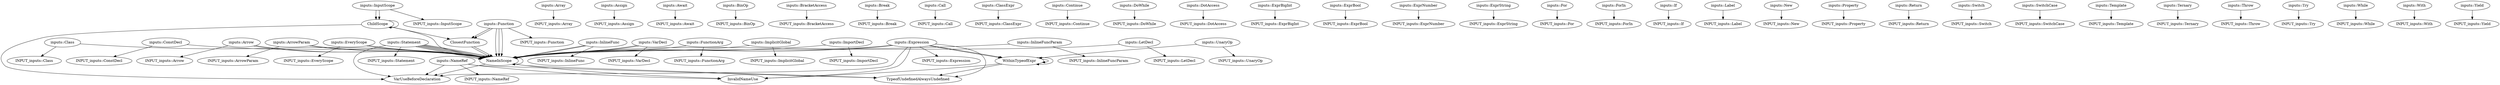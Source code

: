 digraph {
    0 [label=ChildScope];
    1 [label=ClosestFunction];
    2 [label="INPUT_inputs::Array"];
    3 [label="INPUT_inputs::Arrow"];
    4 [label="INPUT_inputs::ArrowParam"];
    5 [label="INPUT_inputs::Assign"];
    6 [label="INPUT_inputs::Await"];
    7 [label="INPUT_inputs::BinOp"];
    8 [label="INPUT_inputs::BracketAccess"];
    9 [label="INPUT_inputs::Break"];
    10 [label="INPUT_inputs::Call"];
    11 [label="INPUT_inputs::Class"];
    12 [label="INPUT_inputs::ClassExpr"];
    13 [label="INPUT_inputs::ConstDecl"];
    14 [label="INPUT_inputs::Continue"];
    15 [label="INPUT_inputs::DoWhile"];
    16 [label="INPUT_inputs::DotAccess"];
    17 [label="INPUT_inputs::EveryScope"];
    18 [label="INPUT_inputs::ExprBigInt"];
    19 [label="INPUT_inputs::ExprBool"];
    20 [label="INPUT_inputs::ExprNumber"];
    21 [label="INPUT_inputs::ExprString"];
    22 [label="INPUT_inputs::Expression"];
    23 [label="INPUT_inputs::For"];
    24 [label="INPUT_inputs::ForIn"];
    25 [label="INPUT_inputs::Function"];
    26 [label="INPUT_inputs::FunctionArg"];
    27 [label="INPUT_inputs::If"];
    28 [label="INPUT_inputs::ImplicitGlobal"];
    29 [label="INPUT_inputs::ImportDecl"];
    30 [label="INPUT_inputs::InlineFunc"];
    31 [label="INPUT_inputs::InlineFuncParam"];
    32 [label="INPUT_inputs::InputScope"];
    33 [label="INPUT_inputs::Label"];
    34 [label="INPUT_inputs::LetDecl"];
    35 [label="INPUT_inputs::NameRef"];
    36 [label="INPUT_inputs::New"];
    37 [label="INPUT_inputs::Property"];
    38 [label="INPUT_inputs::Return"];
    39 [label="INPUT_inputs::Statement"];
    40 [label="INPUT_inputs::Switch"];
    41 [label="INPUT_inputs::SwitchCase"];
    42 [label="INPUT_inputs::Template"];
    43 [label="INPUT_inputs::Ternary"];
    44 [label="INPUT_inputs::Throw"];
    45 [label="INPUT_inputs::Try"];
    46 [label="INPUT_inputs::UnaryOp"];
    47 [label="INPUT_inputs::VarDecl"];
    48 [label="INPUT_inputs::While"];
    49 [label="INPUT_inputs::With"];
    50 [label="INPUT_inputs::Yield"];
    51 [label=InvalidNameUse];
    52 [label=NameInScope];
    53 [label=TypeofUndefinedAlwaysUndefined];
    54 [label=VarUseBeforeDeclaration];
    55 [label=WithinTypeofExpr];
    56 [label="inputs::Array"];
    57 [label="inputs::Arrow"];
    58 [label="inputs::ArrowParam"];
    59 [label="inputs::Assign"];
    60 [label="inputs::Await"];
    61 [label="inputs::BinOp"];
    62 [label="inputs::BracketAccess"];
    63 [label="inputs::Break"];
    64 [label="inputs::Call"];
    65 [label="inputs::Class"];
    66 [label="inputs::ClassExpr"];
    67 [label="inputs::ConstDecl"];
    68 [label="inputs::Continue"];
    69 [label="inputs::DoWhile"];
    70 [label="inputs::DotAccess"];
    71 [label="inputs::EveryScope"];
    72 [label="inputs::ExprBigInt"];
    73 [label="inputs::ExprBool"];
    74 [label="inputs::ExprNumber"];
    75 [label="inputs::ExprString"];
    76 [label="inputs::Expression"];
    77 [label="inputs::For"];
    78 [label="inputs::ForIn"];
    79 [label="inputs::Function"];
    80 [label="inputs::FunctionArg"];
    81 [label="inputs::If"];
    82 [label="inputs::ImplicitGlobal"];
    83 [label="inputs::ImportDecl"];
    84 [label="inputs::InlineFunc"];
    85 [label="inputs::InlineFuncParam"];
    86 [label="inputs::InputScope"];
    87 [label="inputs::Label"];
    88 [label="inputs::LetDecl"];
    89 [label="inputs::NameRef"];
    90 [label="inputs::New"];
    91 [label="inputs::Property"];
    92 [label="inputs::Return"];
    93 [label="inputs::Statement"];
    94 [label="inputs::Switch"];
    95 [label="inputs::SwitchCase"];
    96 [label="inputs::Template"];
    97 [label="inputs::Ternary"];
    98 [label="inputs::Throw"];
    99 [label="inputs::Try"];
    100 [label="inputs::UnaryOp"];
    101 [label="inputs::VarDecl"];
    102 [label="inputs::While"];
    103 [label="inputs::With"];
    104 [label="inputs::Yield"];
    0 -> 0;
    0 -> 1;
    0 -> 52;
    0 -> 54;
    1 -> 52;
    1 -> 52;
    52 -> 51;
    52 -> 52;
    52 -> 53;
    52 -> 54;
    55 -> 51;
    55 -> 53;
    55 -> 55;
    55 -> 55;
    56 -> 2;
    57 -> 3;
    57 -> 52;
    57 -> 52;
    58 -> 4;
    58 -> 52;
    58 -> 52;
    59 -> 5;
    60 -> 6;
    61 -> 7;
    62 -> 8;
    63 -> 9;
    64 -> 10;
    65 -> 11;
    65 -> 52;
    66 -> 12;
    67 -> 13;
    67 -> 52;
    68 -> 14;
    69 -> 15;
    70 -> 16;
    71 -> 17;
    71 -> 52;
    71 -> 52;
    72 -> 18;
    73 -> 19;
    74 -> 20;
    75 -> 21;
    76 -> 22;
    76 -> 51;
    76 -> 52;
    76 -> 52;
    76 -> 53;
    76 -> 54;
    76 -> 55;
    76 -> 55;
    77 -> 23;
    78 -> 24;
    79 -> 1;
    79 -> 1;
    79 -> 25;
    79 -> 52;
    79 -> 52;
    79 -> 52;
    80 -> 26;
    80 -> 52;
    81 -> 27;
    82 -> 28;
    82 -> 52;
    83 -> 29;
    83 -> 52;
    84 -> 30;
    84 -> 52;
    84 -> 52;
    85 -> 31;
    85 -> 52;
    86 -> 0;
    86 -> 0;
    86 -> 32;
    87 -> 33;
    88 -> 34;
    88 -> 52;
    89 -> 35;
    89 -> 51;
    89 -> 53;
    89 -> 54;
    90 -> 36;
    91 -> 37;
    92 -> 38;
    93 -> 39;
    93 -> 52;
    93 -> 52;
    93 -> 52;
    93 -> 52;
    93 -> 52;
    93 -> 52;
    93 -> 54;
    94 -> 40;
    95 -> 41;
    96 -> 42;
    97 -> 43;
    98 -> 44;
    99 -> 45;
    100 -> 46;
    100 -> 55;
    101 -> 47;
    101 -> 52;
    101 -> 52;
    102 -> 48;
    103 -> 49;
    104 -> 50;
}